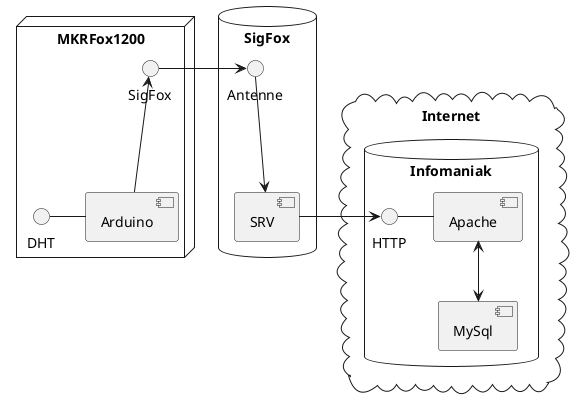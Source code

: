 @startuml ApacheScheme

node MKRFox1200 {
	[Arduino] -u-> SigFox
	DHT - [Arduino]
}

database SigFox as SigFoxCloud {
	SigFox -> Antenne
	Antenne --> [SRV]
}

cloud Internet {
	database Infomaniak {
		[SRV] -> HTTP
		HTTP - [Apache]
		[Apache] <--> [MySql]
	}
}

@enduml

@startuml DBScheme
entity Measure {
	id: Bigint
	temperature : Float
	humidity : Float
	measure_time : Timestamp
	sequence_number: Int
	device: Bigint
}

entity Device {
	id: Bigint
	{field} device_id: Varchar(6)
}

Measure "*" - " 0..1" Device
@enduml
